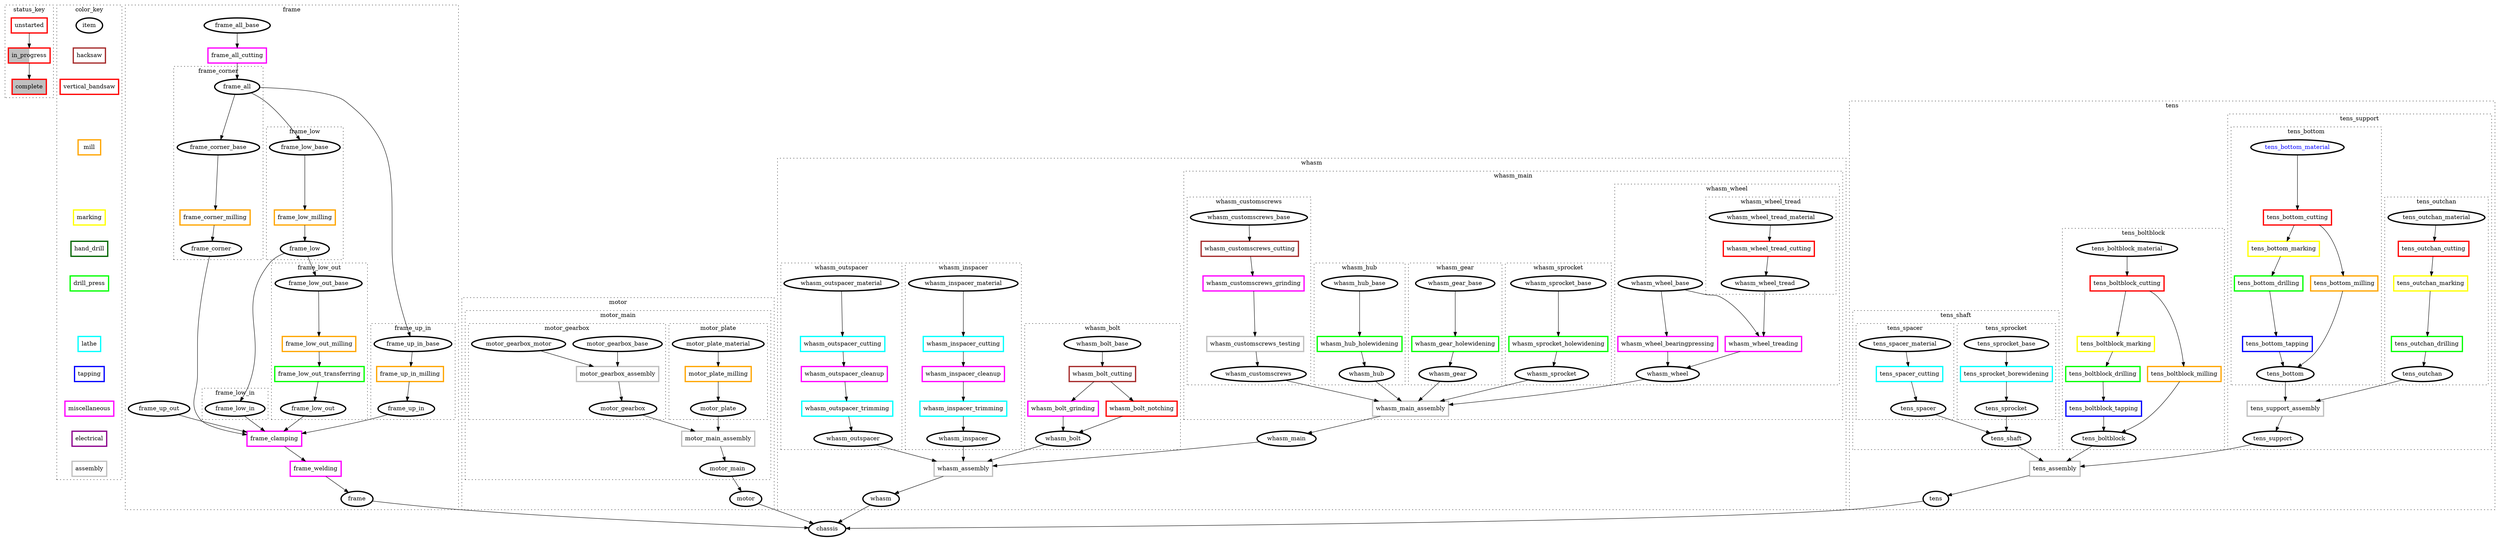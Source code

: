 # 1 "chassis.gc"
# 1 "<built-in>"
# 1 "<command-line>"
# 31 "<command-line>"
# 1 "/usr/include/stdc-predef.h" 1 3 4
# 32 "<command-line>" 2
# 1 "chassis.gc"
# 1 "graph.gh" 1

##efine GRAPH_GH
# 2 "chassis.gc" 2

digraph chassis { graph [layout=dot rankdir=TB] node [style=filled fillcolor=white fontcolor=black penwidth=3] subgraph cluster_status_key { graph [style=dotted label=status_key ] unstarted [shape=box color=red] in_progress [shape=box color=red fillcolor="gray;0.5:white"] unstarted -> in_progress complete [shape=box color=red fillcolor=gray] in_progress -> complete } subgraph cluster_color_key { graph [style=dotted label=color_key ] edge [style=invis] item [shape=oval] hacksaw [shape=box color=brown] item -> hacksaw vertical_bandsaw [shape=box color=red] hacksaw -> vertical_bandsaw mill [shape=box color=orange] vertical_bandsaw -> mill marking [shape=box color=yellow] mill -> marking hand_drill [shape=box color=darkgreen] marking -> hand_drill drill_press [shape=box color=green] hand_drill -> drill_press lathe [shape=box color=cyan] drill_press -> lathe tapping [shape=box color=blue] lathe -> tapping miscellaneous [shape=box color=magenta] tapping -> miscellaneous electrical [shape=box color=magenta4] miscellaneous -> electrical assembly [shape=box color=gray] electrical -> assembly }
 subgraph cluster_tens { graph [style=dotted label=tens ]
  subgraph cluster_tens_support { graph [style=dotted label=tens_support ]
   subgraph cluster_tens_outchan { graph [style=dotted label=tens_outchan ]
    tens_outchan_material [shape=oval]
    tens_outchan_cutting [shape=box color=red]
     tens_outchan_material -> tens_outchan_cutting
    tens_outchan_marking [shape=box color=yellow]
     tens_outchan_cutting -> tens_outchan_marking
    tens_outchan_drilling [shape=box color=green]
     tens_outchan_marking -> tens_outchan_drilling
    tens_outchan [shape=oval]
     tens_outchan_drilling -> tens_outchan
   }
   subgraph cluster_tens_bottom { graph [style=dotted label=tens_bottom ]
    tens_bottom_material [shape=oval URL="https://docs.google.com/document/d/11lanDEaOE4ojEjolzsmVD7vXa_cOViuiUCTOxcapvyM/edit#heading=h.jxgiyg1v3i2l" fontcolor=blue]
    tens_bottom_cutting [shape=box color=red]
     tens_bottom_material -> tens_bottom_cutting
    tens_bottom_marking [shape=box color=yellow]
     tens_bottom_cutting -> tens_bottom_marking
    tens_bottom_drilling [shape=box color=green]
     tens_bottom_marking -> tens_bottom_drilling
    tens_bottom_tapping [shape=box color=blue]
     tens_bottom_drilling -> tens_bottom_tapping
    tens_bottom_milling [shape=box color=orange]
     tens_bottom_cutting -> tens_bottom_milling
    tens_bottom [shape=oval]
     {tens_bottom_tapping, tens_bottom_milling} -> tens_bottom
   }
   tens_support_assembly [shape=box color=gray]
    {tens_outchan, tens_bottom} -> tens_support_assembly
   tens_support [shape=oval]
    tens_support_assembly -> tens_support
  }
  subgraph cluster_tens_boltblock { graph [style=dotted label=tens_boltblock ]
   tens_boltblock_material [shape=oval]
   tens_boltblock_cutting [shape=box color=red]
    tens_boltblock_material -> tens_boltblock_cutting
   tens_boltblock_marking [shape=box color=yellow]
    tens_boltblock_cutting -> tens_boltblock_marking
   tens_boltblock_drilling [shape=box color=green]
    tens_boltblock_marking -> tens_boltblock_drilling
   tens_boltblock_tapping [shape=box color=blue]
    tens_boltblock_drilling -> tens_boltblock_tapping
   tens_boltblock_milling [shape=box color=orange]
    tens_boltblock_cutting -> tens_boltblock_milling
   tens_boltblock [shape=oval]
    {tens_boltblock_tapping, tens_boltblock_milling} -> tens_boltblock
  }
  subgraph cluster_tens_shaft { graph [style=dotted label=tens_shaft ]
   subgraph cluster_tens_sprocket { graph [style=dotted label=tens_sprocket ]
    tens_sprocket_base [shape=oval]
    tens_sprocket_borewidening [shape=box color=cyan]
     tens_sprocket_base -> tens_sprocket_borewidening
    tens_sprocket [shape=oval]
     tens_sprocket_borewidening -> tens_sprocket
   }
   subgraph cluster_tens_spacer { graph [style=dotted label=tens_spacer ]
    tens_spacer_material [shape=oval]
    tens_spacer_cutting [shape=box color=cyan]
     tens_spacer_material -> tens_spacer_cutting
    tens_spacer [shape=oval]
     tens_spacer_cutting -> tens_spacer
   }
   tens_shaft
    {tens_sprocket, tens_spacer} -> tens_shaft
  }
  tens_assembly [shape=box color=gray]
   {tens_support, tens_boltblock, tens_shaft} -> tens_assembly

  tens [shape=oval]
   tens_assembly -> tens
 }
 subgraph cluster_frame { graph [style=dotted label=frame ]
  frame_all_base [shape=oval]
  frame_all_cutting [shape=box color=magenta]
   frame_all_base -> frame_all_cutting
  frame_all [shape=oval]
   frame_all_cutting -> frame_all
  subgraph cluster_frame_corner { graph [style=dotted label=frame_corner ]
   frame_corner_base [shape=oval]
    frame_all -> frame_corner_base
   frame_corner_milling [shape=box color=orange]
    frame_corner_base -> frame_corner_milling
   frame_corner [shape=oval]
    frame_corner_milling -> frame_corner
  }
  subgraph cluster_frame_low { graph [style=dotted label=frame_low ]
   frame_low_base [shape=oval]
    frame_all -> frame_low_base
   frame_low_milling [shape=box color=orange]
    frame_low_base -> frame_low_milling
   frame_low [shape=oval]
    frame_low_milling -> frame_low
  }
  subgraph cluster_frame_low_in { graph [style=dotted label=frame_low_in ]
   frame_low_in [shape=oval]
    frame_low -> frame_low_in
  }
  subgraph cluster_frame_low_out { graph [style=dotted label=frame_low_out ]
   frame_low_out_base [shape=oval]
    frame_low -> frame_low_out_base
   frame_low_out_milling [shape=box color=orange]
    frame_low_out_base -> frame_low_out_milling
   frame_low_out_transferring [shape=box color=green]
    frame_low_out_milling -> frame_low_out_transferring
   frame_low_out [shape=oval]
    frame_low_out_transferring -> frame_low_out
  }
  subgraph cluster_frame_up_in { graph [style=dotted label=frame_up_in ]
   frame_up_in_base [shape=oval]
    frame_all -> frame_up_in_base
   frame_up_in_milling [shape=box color=orange]
    frame_up_in_base -> frame_up_in_milling
   frame_up_in [shape=oval]
    frame_up_in_milling -> frame_up_in
  }
  frame_clamping [shape=box color=magenta]
   {frame_up_in, frame_up_out, frame_low_in, frame_low_out, frame_corner} -> frame_clamping
  frame_welding [shape=box color=magenta]
   frame_clamping -> frame_welding
  frame [shape=oval]
   frame_welding -> frame
 }
 subgraph cluster_motor { graph [style=dotted label=motor ]
  subgraph cluster_motor_main { graph [style=dotted label=motor_main ]
   subgraph cluster_motor_plate { graph [style=dotted label=motor_plate ]
    motor_plate_material [shape=oval]
    motor_plate_milling [shape=box color=orange]
     motor_plate_material -> motor_plate_milling
    motor_plate [shape=oval]
     motor_plate_milling -> motor_plate
   }
   subgraph cluster_motor_gearbox { graph [style=dotted label=motor_gearbox ]
    motor_gearbox_base [shape=oval]
    motor_gearbox_motor [shape=oval]
    motor_gearbox_assembly [shape=box color=gray]
     {motor_gearbox_base, motor_gearbox_motor} -> motor_gearbox_assembly
    motor_gearbox [shape=oval]
     motor_gearbox_assembly -> motor_gearbox
   }
   motor_main_assembly [shape=box color=gray]
    {motor_plate, motor_gearbox} -> motor_main_assembly
   motor_main [shape=oval]
    motor_main_assembly -> motor_main
  }
  motor [shape=oval]
   motor_main -> motor
 }
 subgraph cluster_whasm { graph [style=dotted label=whasm ]
  subgraph cluster_whasm_main { graph [style=dotted label=whasm_main ]
   subgraph cluster_whasm_wheel { graph [style=dotted label=whasm_wheel ]
    subgraph cluster_whasm_wheel_tread { graph [style=dotted label=whasm_wheel_tread ]
     whasm_wheel_tread_material
     whasm_wheel_tread_cutting [shape=box color=red]
      whasm_wheel_tread_material -> whasm_wheel_tread_cutting
     whasm_wheel_tread [shape=oval]
      whasm_wheel_tread_cutting -> whasm_wheel_tread
    }
    whasm_wheel_base [shape=oval]
    whasm_wheel_bearingpressing [shape=box color=magenta]
     whasm_wheel_base -> whasm_wheel_bearingpressing
    whasm_wheel_treading [shape=box color=magenta]
     {whasm_wheel_base, whasm_wheel_tread} -> whasm_wheel_treading
    whasm_wheel [shape=oval]
     {whasm_wheel_bearingpressing, whasm_wheel_treading} -> whasm_wheel
   }
   subgraph cluster_whasm_sprocket { graph [style=dotted label=whasm_sprocket ]
    whasm_sprocket_base [shape=oval]
    whasm_sprocket_holewidening [shape=box color=green]
     whasm_sprocket_base -> whasm_sprocket_holewidening
    whasm_sprocket [shape=oval]
     whasm_sprocket_holewidening -> whasm_sprocket
   }
   subgraph cluster_whasm_gear { graph [style=dotted label=whasm_gear ]
    whasm_gear_base [shape=oval]
    whasm_gear_holewidening [shape=box color=green]
     whasm_gear_base -> whasm_gear_holewidening
    whasm_gear [shape=oval]
     whasm_gear_holewidening -> whasm_gear
   }
   subgraph cluster_whasm_hub { graph [style=dotted label=whasm_hub ]
    whasm_hub_base [shape=oval]
    whasm_hub_holewidening [shape=box color=green]
     whasm_hub_base -> whasm_hub_holewidening
    whasm_hub [shape=oval]
     whasm_hub_holewidening -> whasm_hub
   }
   subgraph cluster_whasm_customscrews { graph [style=dotted label=whasm_customscrews ]
    whasm_customscrews_base [shape=oval]
    whasm_customscrews_cutting [shape=box color=brown]
     whasm_customscrews_base -> whasm_customscrews_cutting
    whasm_customscrews_grinding [shape=box color=magenta]
     whasm_customscrews_cutting -> whasm_customscrews_grinding
    whasm_customscrews_testing [shape=box color=gray]
     whasm_customscrews_grinding -> whasm_customscrews_testing
    whasm_customscrews [shape=oval]
     whasm_customscrews_testing -> whasm_customscrews
   }
   whasm_main_assembly [shape=box color=gray]
    {whasm_wheel, whasm_sprocket, whasm_gear, whasm_hub, whasm_customscrews} -> whasm_main_assembly
  }
  whasm_main [shape=oval]
   whasm_main_assembly -> whasm_main
  subgraph cluster_whasm_bolt { graph [style=dotted label=whasm_bolt ]
   whasm_bolt_base [shape=oval]
   whasm_bolt_cutting [shape=box color=brown]
    whasm_bolt_base -> whasm_bolt_cutting
   whasm_bolt_grinding [shape=box color=magenta]
    whasm_bolt_cutting -> whasm_bolt_grinding
   whasm_bolt_notching [shape=box color=red]
    whasm_bolt_cutting -> whasm_bolt_notching
   whasm_bolt [shape=oval]
    {whasm_bolt_grinding, whasm_bolt_notching} -> whasm_bolt
  }
  subgraph cluster_whasm_inspacer { graph [style=dotted label=whasm_inspacer ]
   whasm_inspacer_material [shape=oval]
   whasm_inspacer_cutting [shape=box color=cyan]
    whasm_inspacer_material -> whasm_inspacer_cutting
   whasm_inspacer_cleanup [shape=box color=magenta]
    whasm_inspacer_cutting -> whasm_inspacer_cleanup
   whasm_inspacer_trimming [shape=box color=cyan]
    whasm_inspacer_cleanup -> whasm_inspacer_trimming
   whasm_inspacer [shape=oval]
    whasm_inspacer_trimming -> whasm_inspacer
  }
  subgraph cluster_whasm_outspacer { graph [style=dotted label=whasm_outspacer ]
   whasm_outspacer_material [shape=oval]
   whasm_outspacer_cutting [shape=box color=cyan]
    whasm_outspacer_material -> whasm_outspacer_cutting
   whasm_outspacer_cleanup [shape=box color=magenta]
    whasm_outspacer_cutting -> whasm_outspacer_cleanup
   whasm_outspacer_trimming [shape=box color=cyan]
    whasm_outspacer_cleanup -> whasm_outspacer_trimming

   whasm_outspacer [shape=oval]
    whasm_outspacer_trimming -> whasm_outspacer
  }
  whasm_assembly [shape=box color=gray]
   {whasm_inspacer, whasm_outspacer, whasm_bolt, whasm_main} -> whasm_assembly
  whasm [shape=oval]
   whasm_assembly -> whasm
 }
 chassis [shape=oval]
  {frame, motor, tens, whasm} -> chassis
}
